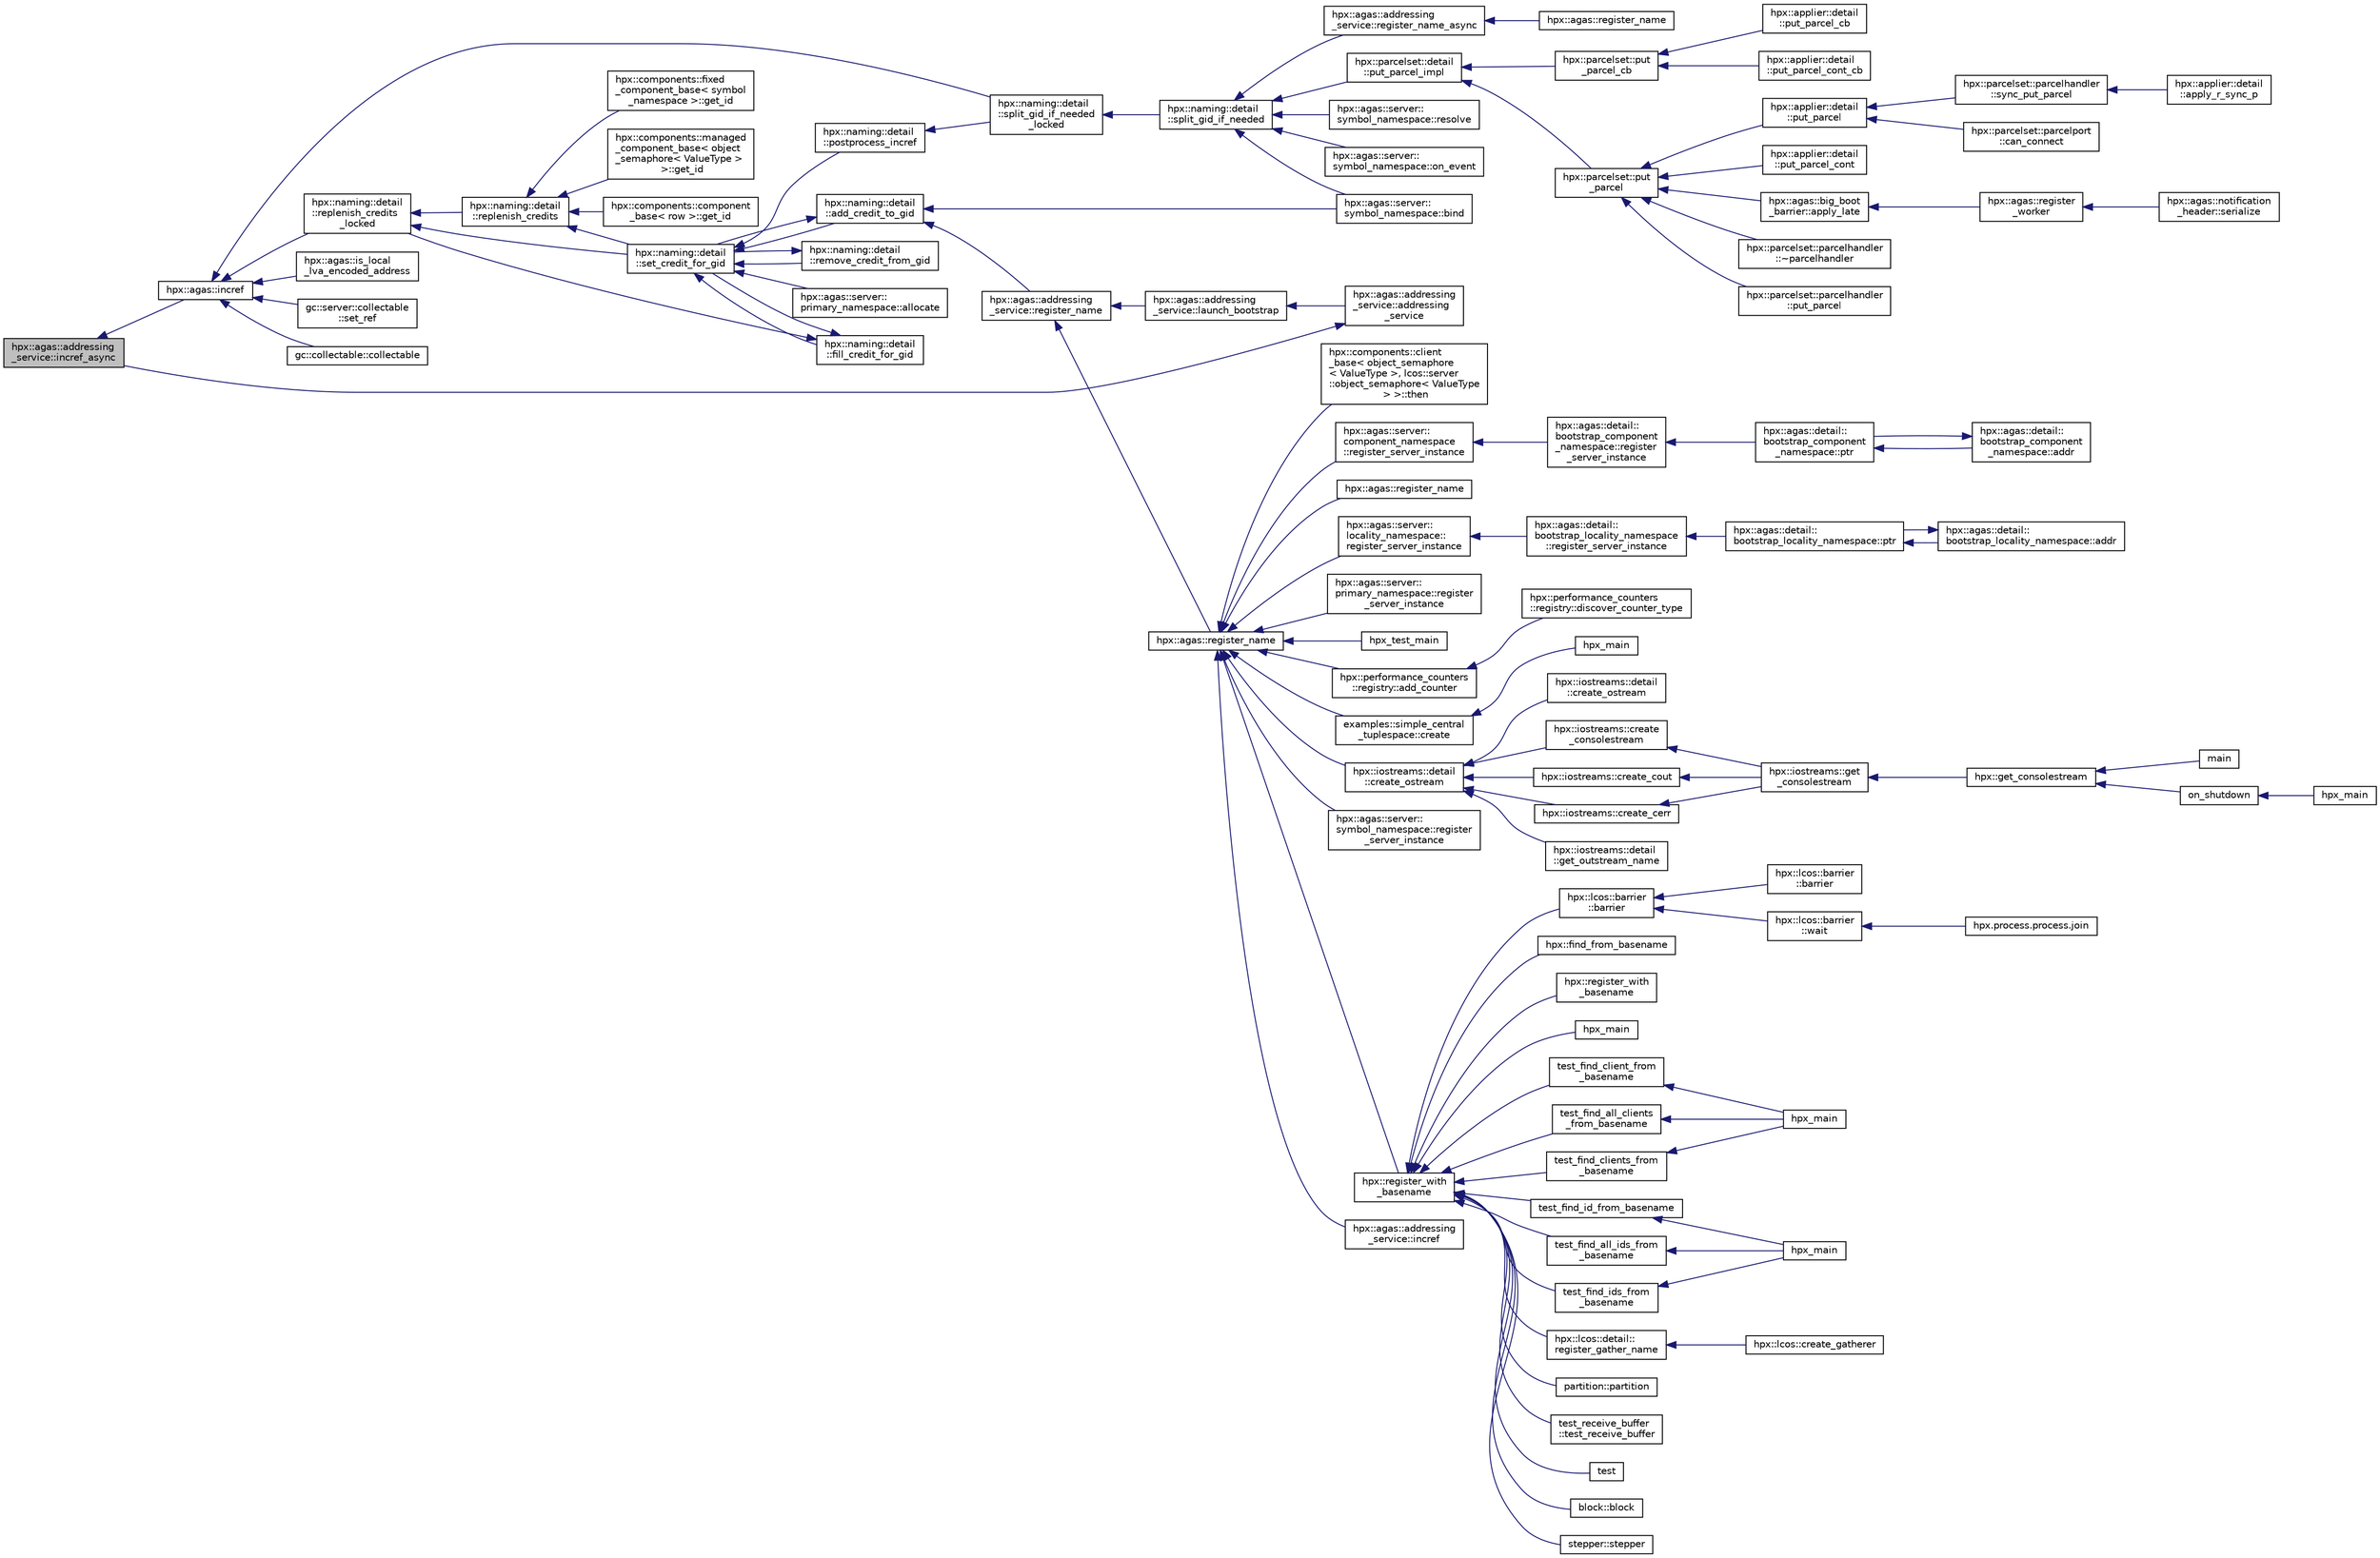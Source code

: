 digraph "hpx::agas::addressing_service::incref_async"
{
  edge [fontname="Helvetica",fontsize="10",labelfontname="Helvetica",labelfontsize="10"];
  node [fontname="Helvetica",fontsize="10",shape=record];
  rankdir="LR";
  Node4099 [label="hpx::agas::addressing\l_service::incref_async",height=0.2,width=0.4,color="black", fillcolor="grey75", style="filled", fontcolor="black"];
  Node4099 -> Node4100 [dir="back",color="midnightblue",fontsize="10",style="solid",fontname="Helvetica"];
  Node4100 [label="hpx::agas::incref",height=0.2,width=0.4,color="black", fillcolor="white", style="filled",URL="$dc/d54/namespacehpx_1_1agas.html#aad81d2ea721c1a5692e243ef07bf164f"];
  Node4100 -> Node4101 [dir="back",color="midnightblue",fontsize="10",style="solid",fontname="Helvetica"];
  Node4101 [label="hpx::agas::is_local\l_lva_encoded_address",height=0.2,width=0.4,color="black", fillcolor="white", style="filled",URL="$dc/d54/namespacehpx_1_1agas.html#abb5e5584ed3b536ace8e3f58415e24c2"];
  Node4100 -> Node4102 [dir="back",color="midnightblue",fontsize="10",style="solid",fontname="Helvetica"];
  Node4102 [label="gc::server::collectable\l::set_ref",height=0.2,width=0.4,color="black", fillcolor="white", style="filled",URL="$da/d76/structgc_1_1server_1_1collectable.html#a8e123e39f5a85da593dc15b5f872748d"];
  Node4100 -> Node4103 [dir="back",color="midnightblue",fontsize="10",style="solid",fontname="Helvetica"];
  Node4103 [label="gc::collectable::collectable",height=0.2,width=0.4,color="black", fillcolor="white", style="filled",URL="$da/d23/structgc_1_1collectable.html#a9ac791be34891330ff8192ac2ef68c7c"];
  Node4100 -> Node4104 [dir="back",color="midnightblue",fontsize="10",style="solid",fontname="Helvetica"];
  Node4104 [label="hpx::naming::detail\l::split_gid_if_needed\l_locked",height=0.2,width=0.4,color="black", fillcolor="white", style="filled",URL="$d5/d18/namespacehpx_1_1naming_1_1detail.html#a8a41d874bb719f702a76d483293d9d56"];
  Node4104 -> Node4105 [dir="back",color="midnightblue",fontsize="10",style="solid",fontname="Helvetica"];
  Node4105 [label="hpx::naming::detail\l::split_gid_if_needed",height=0.2,width=0.4,color="black", fillcolor="white", style="filled",URL="$d5/d18/namespacehpx_1_1naming_1_1detail.html#a106949fcb9087fb6bdca67d048d6568f"];
  Node4105 -> Node4106 [dir="back",color="midnightblue",fontsize="10",style="solid",fontname="Helvetica"];
  Node4106 [label="hpx::agas::addressing\l_service::register_name_async",height=0.2,width=0.4,color="black", fillcolor="white", style="filled",URL="$db/d58/structhpx_1_1agas_1_1addressing__service.html#adfd0ce835927a3c0396b6fc9e9fbb3cf"];
  Node4106 -> Node4107 [dir="back",color="midnightblue",fontsize="10",style="solid",fontname="Helvetica"];
  Node4107 [label="hpx::agas::register_name",height=0.2,width=0.4,color="black", fillcolor="white", style="filled",URL="$dc/d54/namespacehpx_1_1agas.html#adc43905ef74ad9948375f3948b64fc2f"];
  Node4105 -> Node4108 [dir="back",color="midnightblue",fontsize="10",style="solid",fontname="Helvetica"];
  Node4108 [label="hpx::parcelset::detail\l::put_parcel_impl",height=0.2,width=0.4,color="black", fillcolor="white", style="filled",URL="$dc/d4e/namespacehpx_1_1parcelset_1_1detail.html#a0dfe29365976960c7f5db6388e8ce603"];
  Node4108 -> Node4109 [dir="back",color="midnightblue",fontsize="10",style="solid",fontname="Helvetica"];
  Node4109 [label="hpx::parcelset::put\l_parcel",height=0.2,width=0.4,color="black", fillcolor="white", style="filled",URL="$d4/d41/namespacehpx_1_1parcelset.html#a53a9f5c6cf260dc8d06d194c96182b65"];
  Node4109 -> Node4110 [dir="back",color="midnightblue",fontsize="10",style="solid",fontname="Helvetica"];
  Node4110 [label="hpx::applier::detail\l::put_parcel",height=0.2,width=0.4,color="black", fillcolor="white", style="filled",URL="$d1/d2a/namespacehpx_1_1applier_1_1detail.html#a4d568b8071bb894a09fabfba232c2663"];
  Node4110 -> Node4111 [dir="back",color="midnightblue",fontsize="10",style="solid",fontname="Helvetica"];
  Node4111 [label="hpx::parcelset::parcelhandler\l::sync_put_parcel",height=0.2,width=0.4,color="black", fillcolor="white", style="filled",URL="$d4/d2f/classhpx_1_1parcelset_1_1parcelhandler.html#ad478f8b244ec822fcbcb84aa67b17497"];
  Node4111 -> Node4112 [dir="back",color="midnightblue",fontsize="10",style="solid",fontname="Helvetica"];
  Node4112 [label="hpx::applier::detail\l::apply_r_sync_p",height=0.2,width=0.4,color="black", fillcolor="white", style="filled",URL="$d1/d2a/namespacehpx_1_1applier_1_1detail.html#ab69485311adeb590afa621a4b4be595d"];
  Node4110 -> Node4113 [dir="back",color="midnightblue",fontsize="10",style="solid",fontname="Helvetica"];
  Node4113 [label="hpx::parcelset::parcelport\l::can_connect",height=0.2,width=0.4,color="black", fillcolor="white", style="filled",URL="$d9/d67/classhpx_1_1parcelset_1_1parcelport.html#a68bd6750625124e4de6309e74283a767"];
  Node4109 -> Node4114 [dir="back",color="midnightblue",fontsize="10",style="solid",fontname="Helvetica"];
  Node4114 [label="hpx::applier::detail\l::put_parcel_cont",height=0.2,width=0.4,color="black", fillcolor="white", style="filled",URL="$d1/d2a/namespacehpx_1_1applier_1_1detail.html#aa5119ce6a8f642d2bacf23dc42ade0f9"];
  Node4109 -> Node4115 [dir="back",color="midnightblue",fontsize="10",style="solid",fontname="Helvetica"];
  Node4115 [label="hpx::agas::big_boot\l_barrier::apply_late",height=0.2,width=0.4,color="black", fillcolor="white", style="filled",URL="$d8/db6/structhpx_1_1agas_1_1big__boot__barrier.html#a9148a04a25bea5a37d77b3ff20e1ebfb"];
  Node4115 -> Node4116 [dir="back",color="midnightblue",fontsize="10",style="solid",fontname="Helvetica"];
  Node4116 [label="hpx::agas::register\l_worker",height=0.2,width=0.4,color="black", fillcolor="white", style="filled",URL="$dc/d54/namespacehpx_1_1agas.html#a3c98dc053a97fca0f3f3b5719d9f8336"];
  Node4116 -> Node4117 [dir="back",color="midnightblue",fontsize="10",style="solid",fontname="Helvetica"];
  Node4117 [label="hpx::agas::notification\l_header::serialize",height=0.2,width=0.4,color="black", fillcolor="white", style="filled",URL="$de/dae/structhpx_1_1agas_1_1notification__header.html#aa028cf0e80baf9259523c340c4568634"];
  Node4109 -> Node4118 [dir="back",color="midnightblue",fontsize="10",style="solid",fontname="Helvetica"];
  Node4118 [label="hpx::parcelset::parcelhandler\l::~parcelhandler",height=0.2,width=0.4,color="black", fillcolor="white", style="filled",URL="$d4/d2f/classhpx_1_1parcelset_1_1parcelhandler.html#a938c1c4259b1be845dc0197465969a17"];
  Node4109 -> Node4119 [dir="back",color="midnightblue",fontsize="10",style="solid",fontname="Helvetica"];
  Node4119 [label="hpx::parcelset::parcelhandler\l::put_parcel",height=0.2,width=0.4,color="black", fillcolor="white", style="filled",URL="$d4/d2f/classhpx_1_1parcelset_1_1parcelhandler.html#aad45344f98c3f15456325c7270ae5ade"];
  Node4108 -> Node4120 [dir="back",color="midnightblue",fontsize="10",style="solid",fontname="Helvetica"];
  Node4120 [label="hpx::parcelset::put\l_parcel_cb",height=0.2,width=0.4,color="black", fillcolor="white", style="filled",URL="$d4/d41/namespacehpx_1_1parcelset.html#a44a60f48094a44cbb7f52b7807dc56ff"];
  Node4120 -> Node4121 [dir="back",color="midnightblue",fontsize="10",style="solid",fontname="Helvetica"];
  Node4121 [label="hpx::applier::detail\l::put_parcel_cb",height=0.2,width=0.4,color="black", fillcolor="white", style="filled",URL="$d1/d2a/namespacehpx_1_1applier_1_1detail.html#a96b7471f7a59fa4d3d298e562507c339"];
  Node4120 -> Node4122 [dir="back",color="midnightblue",fontsize="10",style="solid",fontname="Helvetica"];
  Node4122 [label="hpx::applier::detail\l::put_parcel_cont_cb",height=0.2,width=0.4,color="black", fillcolor="white", style="filled",URL="$d1/d2a/namespacehpx_1_1applier_1_1detail.html#acb5d7569cd53998c51e4b48f09d62e83"];
  Node4105 -> Node4123 [dir="back",color="midnightblue",fontsize="10",style="solid",fontname="Helvetica"];
  Node4123 [label="hpx::agas::server::\lsymbol_namespace::bind",height=0.2,width=0.4,color="black", fillcolor="white", style="filled",URL="$dc/da6/structhpx_1_1agas_1_1server_1_1symbol__namespace.html#a229ead0876ac8c5754793a2ca68de559"];
  Node4105 -> Node4124 [dir="back",color="midnightblue",fontsize="10",style="solid",fontname="Helvetica"];
  Node4124 [label="hpx::agas::server::\lsymbol_namespace::resolve",height=0.2,width=0.4,color="black", fillcolor="white", style="filled",URL="$dc/da6/structhpx_1_1agas_1_1server_1_1symbol__namespace.html#aec3fc24e40dc96142eb77537945e92d5"];
  Node4105 -> Node4125 [dir="back",color="midnightblue",fontsize="10",style="solid",fontname="Helvetica"];
  Node4125 [label="hpx::agas::server::\lsymbol_namespace::on_event",height=0.2,width=0.4,color="black", fillcolor="white", style="filled",URL="$dc/da6/structhpx_1_1agas_1_1server_1_1symbol__namespace.html#abbfcf18e8d40612e4fa618a39a2fc492"];
  Node4100 -> Node4126 [dir="back",color="midnightblue",fontsize="10",style="solid",fontname="Helvetica"];
  Node4126 [label="hpx::naming::detail\l::replenish_credits\l_locked",height=0.2,width=0.4,color="black", fillcolor="white", style="filled",URL="$d5/d18/namespacehpx_1_1naming_1_1detail.html#a011ed4fa9a2f4d4319adc54943fa03d6"];
  Node4126 -> Node4127 [dir="back",color="midnightblue",fontsize="10",style="solid",fontname="Helvetica"];
  Node4127 [label="hpx::naming::detail\l::replenish_credits",height=0.2,width=0.4,color="black", fillcolor="white", style="filled",URL="$d5/d18/namespacehpx_1_1naming_1_1detail.html#aab806d937bd01894af129d3d3cbb22f4"];
  Node4127 -> Node4128 [dir="back",color="midnightblue",fontsize="10",style="solid",fontname="Helvetica"];
  Node4128 [label="hpx::components::component\l_base\< row \>::get_id",height=0.2,width=0.4,color="black", fillcolor="white", style="filled",URL="$d2/de6/classhpx_1_1components_1_1component__base.html#a4c8fd93514039bdf01c48d66d82b19cd"];
  Node4127 -> Node4129 [dir="back",color="midnightblue",fontsize="10",style="solid",fontname="Helvetica"];
  Node4129 [label="hpx::components::fixed\l_component_base\< symbol\l_namespace \>::get_id",height=0.2,width=0.4,color="black", fillcolor="white", style="filled",URL="$df/dfd/classhpx_1_1components_1_1fixed__component__base.html#a3066d2c2779a65cd20ce98b87e4dd4c2"];
  Node4127 -> Node4130 [dir="back",color="midnightblue",fontsize="10",style="solid",fontname="Helvetica"];
  Node4130 [label="hpx::components::managed\l_component_base\< object\l_semaphore\< ValueType \>\l \>::get_id",height=0.2,width=0.4,color="black", fillcolor="white", style="filled",URL="$d1/d7b/classhpx_1_1components_1_1managed__component__base.html#ac026850ad861e1da5393943cf5751708"];
  Node4127 -> Node4131 [dir="back",color="midnightblue",fontsize="10",style="solid",fontname="Helvetica"];
  Node4131 [label="hpx::naming::detail\l::set_credit_for_gid",height=0.2,width=0.4,color="black", fillcolor="white", style="filled",URL="$d5/d18/namespacehpx_1_1naming_1_1detail.html#a87703193ff814a4e1c912e98e655ec51"];
  Node4131 -> Node4132 [dir="back",color="midnightblue",fontsize="10",style="solid",fontname="Helvetica"];
  Node4132 [label="hpx::naming::detail\l::postprocess_incref",height=0.2,width=0.4,color="black", fillcolor="white", style="filled",URL="$d5/d18/namespacehpx_1_1naming_1_1detail.html#a9d2708b2b1a4087d64195137b077ef1d"];
  Node4132 -> Node4104 [dir="back",color="midnightblue",fontsize="10",style="solid",fontname="Helvetica"];
  Node4131 -> Node4133 [dir="back",color="midnightblue",fontsize="10",style="solid",fontname="Helvetica"];
  Node4133 [label="hpx::naming::detail\l::add_credit_to_gid",height=0.2,width=0.4,color="black", fillcolor="white", style="filled",URL="$d5/d18/namespacehpx_1_1naming_1_1detail.html#ab13848a91587535a393be4def980e832"];
  Node4133 -> Node4134 [dir="back",color="midnightblue",fontsize="10",style="solid",fontname="Helvetica"];
  Node4134 [label="hpx::agas::addressing\l_service::register_name",height=0.2,width=0.4,color="black", fillcolor="white", style="filled",URL="$db/d58/structhpx_1_1agas_1_1addressing__service.html#a5929d7fd681a5ed692bfbeaa503fc32d",tooltip="Register a global name with a global address (id) "];
  Node4134 -> Node4135 [dir="back",color="midnightblue",fontsize="10",style="solid",fontname="Helvetica"];
  Node4135 [label="hpx::agas::addressing\l_service::launch_bootstrap",height=0.2,width=0.4,color="black", fillcolor="white", style="filled",URL="$db/d58/structhpx_1_1agas_1_1addressing__service.html#a664380be3597d3ca31677b2ae5800e76"];
  Node4135 -> Node4136 [dir="back",color="midnightblue",fontsize="10",style="solid",fontname="Helvetica"];
  Node4136 [label="hpx::agas::addressing\l_service::addressing\l_service",height=0.2,width=0.4,color="black", fillcolor="white", style="filled",URL="$db/d58/structhpx_1_1agas_1_1addressing__service.html#a4cd885b12c530009f44f7372c197d54f"];
  Node4136 -> Node4099 [dir="back",color="midnightblue",fontsize="10",style="solid",fontname="Helvetica"];
  Node4134 -> Node4137 [dir="back",color="midnightblue",fontsize="10",style="solid",fontname="Helvetica"];
  Node4137 [label="hpx::agas::register_name",height=0.2,width=0.4,color="black", fillcolor="white", style="filled",URL="$dc/d54/namespacehpx_1_1agas.html#a3812793adbf5e7d8c6b468595ac0823f"];
  Node4137 -> Node4138 [dir="back",color="midnightblue",fontsize="10",style="solid",fontname="Helvetica"];
  Node4138 [label="hpx::register_with\l_basename",height=0.2,width=0.4,color="black", fillcolor="white", style="filled",URL="$d8/d83/namespacehpx.html#acf88178dc8c98cb0d7396325b3ccffdd",tooltip="Register the given id using the given base name. "];
  Node4138 -> Node4139 [dir="back",color="midnightblue",fontsize="10",style="solid",fontname="Helvetica"];
  Node4139 [label="stepper::stepper",height=0.2,width=0.4,color="black", fillcolor="white", style="filled",URL="$d0/da6/structstepper.html#a3d3b661e2502d80c80775c190f5585e2"];
  Node4138 -> Node4140 [dir="back",color="midnightblue",fontsize="10",style="solid",fontname="Helvetica"];
  Node4140 [label="hpx::lcos::barrier\l::barrier",height=0.2,width=0.4,color="black", fillcolor="white", style="filled",URL="$d9/dab/classhpx_1_1lcos_1_1barrier.html#ae8e5bad1b2828970404b5d280137d579"];
  Node4140 -> Node4141 [dir="back",color="midnightblue",fontsize="10",style="solid",fontname="Helvetica"];
  Node4141 [label="hpx::lcos::barrier\l::barrier",height=0.2,width=0.4,color="black", fillcolor="white", style="filled",URL="$d9/dab/classhpx_1_1lcos_1_1barrier.html#a8a9fc05508fad7cd1d8014bee0e1d221"];
  Node4140 -> Node4142 [dir="back",color="midnightblue",fontsize="10",style="solid",fontname="Helvetica"];
  Node4142 [label="hpx::lcos::barrier\l::wait",height=0.2,width=0.4,color="black", fillcolor="white", style="filled",URL="$d9/dab/classhpx_1_1lcos_1_1barrier.html#a1fcac5ce49dd1b9800affc8c8b84e4c9"];
  Node4142 -> Node4143 [dir="back",color="midnightblue",fontsize="10",style="solid",fontname="Helvetica"];
  Node4143 [label="hpx.process.process.join",height=0.2,width=0.4,color="black", fillcolor="white", style="filled",URL="$d3/d41/classhpx_1_1process_1_1process.html#acc7ec4687f3bf5ae121ef7b494d991d8"];
  Node4138 -> Node4144 [dir="back",color="midnightblue",fontsize="10",style="solid",fontname="Helvetica"];
  Node4144 [label="hpx::find_from_basename",height=0.2,width=0.4,color="black", fillcolor="white", style="filled",URL="$d8/d83/namespacehpx.html#a02d4c4317d9d663b22c2e47aab0b56df",tooltip="Return registered id from the given base name and sequence number. "];
  Node4138 -> Node4145 [dir="back",color="midnightblue",fontsize="10",style="solid",fontname="Helvetica"];
  Node4145 [label="hpx::register_with\l_basename",height=0.2,width=0.4,color="black", fillcolor="white", style="filled",URL="$d8/d83/namespacehpx.html#a09a6c6ffc84d21df225c3f5730de31d0"];
  Node4138 -> Node4146 [dir="back",color="midnightblue",fontsize="10",style="solid",fontname="Helvetica"];
  Node4146 [label="hpx_main",height=0.2,width=0.4,color="black", fillcolor="white", style="filled",URL="$db/d8d/duplicate__id__registration__1596_8cpp.html#aefd26dd818037509b2241068d57e3e1d"];
  Node4138 -> Node4147 [dir="back",color="midnightblue",fontsize="10",style="solid",fontname="Helvetica"];
  Node4147 [label="test_find_all_clients\l_from_basename",height=0.2,width=0.4,color="black", fillcolor="white", style="filled",URL="$dc/d15/find__clients__from__prefix_8cpp.html#aa57a9747db04f3feb78e2e423232d1f9"];
  Node4147 -> Node4148 [dir="back",color="midnightblue",fontsize="10",style="solid",fontname="Helvetica"];
  Node4148 [label="hpx_main",height=0.2,width=0.4,color="black", fillcolor="white", style="filled",URL="$dc/d15/find__clients__from__prefix_8cpp.html#aefd26dd818037509b2241068d57e3e1d"];
  Node4138 -> Node4149 [dir="back",color="midnightblue",fontsize="10",style="solid",fontname="Helvetica"];
  Node4149 [label="test_find_clients_from\l_basename",height=0.2,width=0.4,color="black", fillcolor="white", style="filled",URL="$dc/d15/find__clients__from__prefix_8cpp.html#a6fef840f56014443521cc99c2d9d781c"];
  Node4149 -> Node4148 [dir="back",color="midnightblue",fontsize="10",style="solid",fontname="Helvetica"];
  Node4138 -> Node4150 [dir="back",color="midnightblue",fontsize="10",style="solid",fontname="Helvetica"];
  Node4150 [label="test_find_client_from\l_basename",height=0.2,width=0.4,color="black", fillcolor="white", style="filled",URL="$dc/d15/find__clients__from__prefix_8cpp.html#a61a7f45bc9dd018d57ea2230824dab25"];
  Node4150 -> Node4148 [dir="back",color="midnightblue",fontsize="10",style="solid",fontname="Helvetica"];
  Node4138 -> Node4151 [dir="back",color="midnightblue",fontsize="10",style="solid",fontname="Helvetica"];
  Node4151 [label="test_find_all_ids_from\l_basename",height=0.2,width=0.4,color="black", fillcolor="white", style="filled",URL="$dc/df3/find__ids__from__prefix_8cpp.html#a369302d85871c563e109f575d4c3d29c"];
  Node4151 -> Node4152 [dir="back",color="midnightblue",fontsize="10",style="solid",fontname="Helvetica"];
  Node4152 [label="hpx_main",height=0.2,width=0.4,color="black", fillcolor="white", style="filled",URL="$dc/df3/find__ids__from__prefix_8cpp.html#aefd26dd818037509b2241068d57e3e1d"];
  Node4138 -> Node4153 [dir="back",color="midnightblue",fontsize="10",style="solid",fontname="Helvetica"];
  Node4153 [label="test_find_ids_from\l_basename",height=0.2,width=0.4,color="black", fillcolor="white", style="filled",URL="$dc/df3/find__ids__from__prefix_8cpp.html#a4526a7a41c258e2aedcdabd4ece4f4ba"];
  Node4153 -> Node4152 [dir="back",color="midnightblue",fontsize="10",style="solid",fontname="Helvetica"];
  Node4138 -> Node4154 [dir="back",color="midnightblue",fontsize="10",style="solid",fontname="Helvetica"];
  Node4154 [label="test_find_id_from_basename",height=0.2,width=0.4,color="black", fillcolor="white", style="filled",URL="$dc/df3/find__ids__from__prefix_8cpp.html#a35b932e250f78d774db87c971e42adce"];
  Node4154 -> Node4152 [dir="back",color="midnightblue",fontsize="10",style="solid",fontname="Helvetica"];
  Node4138 -> Node4155 [dir="back",color="midnightblue",fontsize="10",style="solid",fontname="Helvetica"];
  Node4155 [label="hpx::lcos::detail::\lregister_gather_name",height=0.2,width=0.4,color="black", fillcolor="white", style="filled",URL="$d4/d6c/namespacehpx_1_1lcos_1_1detail.html#afb3d3eafe04150308d004869a96242b3"];
  Node4155 -> Node4156 [dir="back",color="midnightblue",fontsize="10",style="solid",fontname="Helvetica"];
  Node4156 [label="hpx::lcos::create_gatherer",height=0.2,width=0.4,color="black", fillcolor="white", style="filled",URL="$d2/dc9/namespacehpx_1_1lcos.html#aaa3e2a825ca566eee4e3c0cfc19b5dc3"];
  Node4138 -> Node4157 [dir="back",color="midnightblue",fontsize="10",style="solid",fontname="Helvetica"];
  Node4157 [label="partition::partition",height=0.2,width=0.4,color="black", fillcolor="white", style="filled",URL="$d3/d98/structpartition.html#a949115c70a8ed7802ec756677063507b"];
  Node4138 -> Node4158 [dir="back",color="midnightblue",fontsize="10",style="solid",fontname="Helvetica"];
  Node4158 [label="test_receive_buffer\l::test_receive_buffer",height=0.2,width=0.4,color="black", fillcolor="white", style="filled",URL="$d1/d2e/structtest__receive__buffer.html#a501e8703c3a9d33b23c67cc3782a3052"];
  Node4138 -> Node4159 [dir="back",color="midnightblue",fontsize="10",style="solid",fontname="Helvetica"];
  Node4159 [label="test",height=0.2,width=0.4,color="black", fillcolor="white", style="filled",URL="$db/d95/register__with__basename__1804_8cpp.html#ae1a3968e7947464bee7714f6d43b7002"];
  Node4138 -> Node4160 [dir="back",color="midnightblue",fontsize="10",style="solid",fontname="Helvetica"];
  Node4160 [label="block::block",height=0.2,width=0.4,color="black", fillcolor="white", style="filled",URL="$d1/d7f/structblock.html#ad2fe04030b850ffa3f213c85f848c0c9"];
  Node4137 -> Node4161 [dir="back",color="midnightblue",fontsize="10",style="solid",fontname="Helvetica"];
  Node4161 [label="hpx::agas::addressing\l_service::incref",height=0.2,width=0.4,color="black", fillcolor="white", style="filled",URL="$db/d58/structhpx_1_1agas_1_1addressing__service.html#a77add8ef493b3ff577876bbbde8b2ead"];
  Node4137 -> Node4162 [dir="back",color="midnightblue",fontsize="10",style="solid",fontname="Helvetica"];
  Node4162 [label="hpx::components::client\l_base\< object_semaphore\l\< ValueType \>, lcos::server\l::object_semaphore\< ValueType\l \> \>::then",height=0.2,width=0.4,color="black", fillcolor="white", style="filled",URL="$d9/dad/classhpx_1_1components_1_1client__base.html#a195e205b5917c50455e9eab169045a2f"];
  Node4137 -> Node4163 [dir="back",color="midnightblue",fontsize="10",style="solid",fontname="Helvetica"];
  Node4163 [label="hpx::agas::server::\lcomponent_namespace\l::register_server_instance",height=0.2,width=0.4,color="black", fillcolor="white", style="filled",URL="$d4/dc8/structhpx_1_1agas_1_1server_1_1component__namespace.html#aa114cf679cc56f70c05ab18aff971ecb"];
  Node4163 -> Node4164 [dir="back",color="midnightblue",fontsize="10",style="solid",fontname="Helvetica"];
  Node4164 [label="hpx::agas::detail::\lbootstrap_component\l_namespace::register\l_server_instance",height=0.2,width=0.4,color="black", fillcolor="white", style="filled",URL="$d4/db7/structhpx_1_1agas_1_1detail_1_1bootstrap__component__namespace.html#abbc31dcbeb87361092d40afcfbd456b8"];
  Node4164 -> Node4165 [dir="back",color="midnightblue",fontsize="10",style="solid",fontname="Helvetica"];
  Node4165 [label="hpx::agas::detail::\lbootstrap_component\l_namespace::ptr",height=0.2,width=0.4,color="black", fillcolor="white", style="filled",URL="$d4/db7/structhpx_1_1agas_1_1detail_1_1bootstrap__component__namespace.html#a2ddc1b51e40d6b5c32f7eeba52a7527d"];
  Node4165 -> Node4166 [dir="back",color="midnightblue",fontsize="10",style="solid",fontname="Helvetica"];
  Node4166 [label="hpx::agas::detail::\lbootstrap_component\l_namespace::addr",height=0.2,width=0.4,color="black", fillcolor="white", style="filled",URL="$d4/db7/structhpx_1_1agas_1_1detail_1_1bootstrap__component__namespace.html#a4947343cef580d3a72f9fcb6803a54b1"];
  Node4166 -> Node4165 [dir="back",color="midnightblue",fontsize="10",style="solid",fontname="Helvetica"];
  Node4137 -> Node4167 [dir="back",color="midnightblue",fontsize="10",style="solid",fontname="Helvetica"];
  Node4167 [label="hpx::agas::register_name",height=0.2,width=0.4,color="black", fillcolor="white", style="filled",URL="$dc/d54/namespacehpx_1_1agas.html#a2430195ce3eb5a044693ffff42ac4124"];
  Node4137 -> Node4168 [dir="back",color="midnightblue",fontsize="10",style="solid",fontname="Helvetica"];
  Node4168 [label="hpx::agas::server::\llocality_namespace::\lregister_server_instance",height=0.2,width=0.4,color="black", fillcolor="white", style="filled",URL="$dc/d72/structhpx_1_1agas_1_1server_1_1locality__namespace.html#af1491746c7368e3824c99bc100f18734"];
  Node4168 -> Node4169 [dir="back",color="midnightblue",fontsize="10",style="solid",fontname="Helvetica"];
  Node4169 [label="hpx::agas::detail::\lbootstrap_locality_namespace\l::register_server_instance",height=0.2,width=0.4,color="black", fillcolor="white", style="filled",URL="$d2/d28/structhpx_1_1agas_1_1detail_1_1bootstrap__locality__namespace.html#ae300573bed5ba4de244854736bc93372"];
  Node4169 -> Node4170 [dir="back",color="midnightblue",fontsize="10",style="solid",fontname="Helvetica"];
  Node4170 [label="hpx::agas::detail::\lbootstrap_locality_namespace::ptr",height=0.2,width=0.4,color="black", fillcolor="white", style="filled",URL="$d2/d28/structhpx_1_1agas_1_1detail_1_1bootstrap__locality__namespace.html#a5d4dcef228d9a8e6040f2e404546a7b8"];
  Node4170 -> Node4171 [dir="back",color="midnightblue",fontsize="10",style="solid",fontname="Helvetica"];
  Node4171 [label="hpx::agas::detail::\lbootstrap_locality_namespace::addr",height=0.2,width=0.4,color="black", fillcolor="white", style="filled",URL="$d2/d28/structhpx_1_1agas_1_1detail_1_1bootstrap__locality__namespace.html#a6a5b1a39f25283d49aae9a42b5c4388a"];
  Node4171 -> Node4170 [dir="back",color="midnightblue",fontsize="10",style="solid",fontname="Helvetica"];
  Node4137 -> Node4172 [dir="back",color="midnightblue",fontsize="10",style="solid",fontname="Helvetica"];
  Node4172 [label="hpx::agas::server::\lprimary_namespace::register\l_server_instance",height=0.2,width=0.4,color="black", fillcolor="white", style="filled",URL="$d7/d3a/structhpx_1_1agas_1_1server_1_1primary__namespace.html#a8d3a53331e87a1a6a16a53a0f5c5d759"];
  Node4137 -> Node4173 [dir="back",color="midnightblue",fontsize="10",style="solid",fontname="Helvetica"];
  Node4173 [label="hpx_test_main",height=0.2,width=0.4,color="black", fillcolor="white", style="filled",URL="$d9/deb/refcnted__symbol__to__local__object_8cpp.html#a9a1c75cfa4bc8637fb9e22dfdca0891a"];
  Node4137 -> Node4174 [dir="back",color="midnightblue",fontsize="10",style="solid",fontname="Helvetica"];
  Node4174 [label="hpx::performance_counters\l::registry::add_counter",height=0.2,width=0.4,color="black", fillcolor="white", style="filled",URL="$d2/d02/classhpx_1_1performance__counters_1_1registry.html#a161780fff85c669515be3253f0e29fa5",tooltip="Add an existing performance counter instance to the registry. "];
  Node4174 -> Node4175 [dir="back",color="midnightblue",fontsize="10",style="solid",fontname="Helvetica"];
  Node4175 [label="hpx::performance_counters\l::registry::discover_counter_type",height=0.2,width=0.4,color="black", fillcolor="white", style="filled",URL="$d2/d02/classhpx_1_1performance__counters_1_1registry.html#af060ad9ba59fefe302c89bd8e80227d9"];
  Node4137 -> Node4176 [dir="back",color="midnightblue",fontsize="10",style="solid",fontname="Helvetica"];
  Node4176 [label="examples::simple_central\l_tuplespace::create",height=0.2,width=0.4,color="black", fillcolor="white", style="filled",URL="$d5/d1b/classexamples_1_1simple__central__tuplespace.html#a56c807f1fdd13e282e0ab8f45fdcf0b7"];
  Node4176 -> Node4177 [dir="back",color="midnightblue",fontsize="10",style="solid",fontname="Helvetica"];
  Node4177 [label="hpx_main",height=0.2,width=0.4,color="black", fillcolor="white", style="filled",URL="$d1/d7b/simple__central__tuplespace__client_8cpp.html#aefd26dd818037509b2241068d57e3e1d"];
  Node4137 -> Node4178 [dir="back",color="midnightblue",fontsize="10",style="solid",fontname="Helvetica"];
  Node4178 [label="hpx::iostreams::detail\l::create_ostream",height=0.2,width=0.4,color="black", fillcolor="white", style="filled",URL="$de/d26/namespacehpx_1_1iostreams_1_1detail.html#a2532c6c409d765cc96f0f062dd1807ea"];
  Node4178 -> Node4179 [dir="back",color="midnightblue",fontsize="10",style="solid",fontname="Helvetica"];
  Node4179 [label="hpx::iostreams::detail\l::get_outstream_name",height=0.2,width=0.4,color="black", fillcolor="white", style="filled",URL="$de/d26/namespacehpx_1_1iostreams_1_1detail.html#a4e5f42733aacfd1b6f845141cc8bd755"];
  Node4178 -> Node4180 [dir="back",color="midnightblue",fontsize="10",style="solid",fontname="Helvetica"];
  Node4180 [label="hpx::iostreams::detail\l::create_ostream",height=0.2,width=0.4,color="black", fillcolor="white", style="filled",URL="$de/d26/namespacehpx_1_1iostreams_1_1detail.html#a6a1ed0a7709d7cba5b0feb9d3752fb31"];
  Node4178 -> Node4181 [dir="back",color="midnightblue",fontsize="10",style="solid",fontname="Helvetica"];
  Node4181 [label="hpx::iostreams::create_cout",height=0.2,width=0.4,color="black", fillcolor="white", style="filled",URL="$dd/d1d/namespacehpx_1_1iostreams.html#a9a178fadf70f9b3c6f74274409a7bc69"];
  Node4181 -> Node4182 [dir="back",color="midnightblue",fontsize="10",style="solid",fontname="Helvetica"];
  Node4182 [label="hpx::iostreams::get\l_consolestream",height=0.2,width=0.4,color="black", fillcolor="white", style="filled",URL="$dd/d1d/namespacehpx_1_1iostreams.html#ac4a2ed792a4f5bdcb286ba83f5cd261d"];
  Node4182 -> Node4183 [dir="back",color="midnightblue",fontsize="10",style="solid",fontname="Helvetica"];
  Node4183 [label="hpx::get_consolestream",height=0.2,width=0.4,color="black", fillcolor="white", style="filled",URL="$d8/d83/namespacehpx.html#af305e0b2731f998440d87c7500187a11"];
  Node4183 -> Node4184 [dir="back",color="midnightblue",fontsize="10",style="solid",fontname="Helvetica"];
  Node4184 [label="main",height=0.2,width=0.4,color="black", fillcolor="white", style="filled",URL="$db/dd0/lost__output__2236_8cpp.html#a3c04138a5bfe5d72780bb7e82a18e627"];
  Node4183 -> Node4185 [dir="back",color="midnightblue",fontsize="10",style="solid",fontname="Helvetica"];
  Node4185 [label="on_shutdown",height=0.2,width=0.4,color="black", fillcolor="white", style="filled",URL="$de/d67/no__output__1173_8cpp.html#ada3655c097ed162539aadedb0de3673b"];
  Node4185 -> Node4186 [dir="back",color="midnightblue",fontsize="10",style="solid",fontname="Helvetica"];
  Node4186 [label="hpx_main",height=0.2,width=0.4,color="black", fillcolor="white", style="filled",URL="$de/d67/no__output__1173_8cpp.html#a4ca51ec94fa82421fc621b58eef7b01c"];
  Node4178 -> Node4187 [dir="back",color="midnightblue",fontsize="10",style="solid",fontname="Helvetica"];
  Node4187 [label="hpx::iostreams::create_cerr",height=0.2,width=0.4,color="black", fillcolor="white", style="filled",URL="$dd/d1d/namespacehpx_1_1iostreams.html#aecf4f2ddc53a24fe917ce7cca0bda378"];
  Node4187 -> Node4182 [dir="back",color="midnightblue",fontsize="10",style="solid",fontname="Helvetica"];
  Node4178 -> Node4188 [dir="back",color="midnightblue",fontsize="10",style="solid",fontname="Helvetica"];
  Node4188 [label="hpx::iostreams::create\l_consolestream",height=0.2,width=0.4,color="black", fillcolor="white", style="filled",URL="$dd/d1d/namespacehpx_1_1iostreams.html#ade2ebf54e04b80ddcf3c31dd0bad5ece"];
  Node4188 -> Node4182 [dir="back",color="midnightblue",fontsize="10",style="solid",fontname="Helvetica"];
  Node4137 -> Node4189 [dir="back",color="midnightblue",fontsize="10",style="solid",fontname="Helvetica"];
  Node4189 [label="hpx::agas::server::\lsymbol_namespace::register\l_server_instance",height=0.2,width=0.4,color="black", fillcolor="white", style="filled",URL="$dc/da6/structhpx_1_1agas_1_1server_1_1symbol__namespace.html#ac7de45f2a45cfccf925b88563f61efb0"];
  Node4133 -> Node4131 [dir="back",color="midnightblue",fontsize="10",style="solid",fontname="Helvetica"];
  Node4133 -> Node4123 [dir="back",color="midnightblue",fontsize="10",style="solid",fontname="Helvetica"];
  Node4131 -> Node4190 [dir="back",color="midnightblue",fontsize="10",style="solid",fontname="Helvetica"];
  Node4190 [label="hpx::naming::detail\l::remove_credit_from_gid",height=0.2,width=0.4,color="black", fillcolor="white", style="filled",URL="$d5/d18/namespacehpx_1_1naming_1_1detail.html#a3ccb4b028c2c757c0fabdfe58ac07e47"];
  Node4190 -> Node4131 [dir="back",color="midnightblue",fontsize="10",style="solid",fontname="Helvetica"];
  Node4131 -> Node4191 [dir="back",color="midnightblue",fontsize="10",style="solid",fontname="Helvetica"];
  Node4191 [label="hpx::naming::detail\l::fill_credit_for_gid",height=0.2,width=0.4,color="black", fillcolor="white", style="filled",URL="$d5/d18/namespacehpx_1_1naming_1_1detail.html#a3ec890e6a5b5c8fbd21b11dfe7e50352"];
  Node4191 -> Node4126 [dir="back",color="midnightblue",fontsize="10",style="solid",fontname="Helvetica"];
  Node4191 -> Node4131 [dir="back",color="midnightblue",fontsize="10",style="solid",fontname="Helvetica"];
  Node4131 -> Node4192 [dir="back",color="midnightblue",fontsize="10",style="solid",fontname="Helvetica"];
  Node4192 [label="hpx::agas::server::\lprimary_namespace::allocate",height=0.2,width=0.4,color="black", fillcolor="white", style="filled",URL="$d7/d3a/structhpx_1_1agas_1_1server_1_1primary__namespace.html#a87560fb730ac846b91fc7287dc4e247b"];
  Node4126 -> Node4131 [dir="back",color="midnightblue",fontsize="10",style="solid",fontname="Helvetica"];
}
